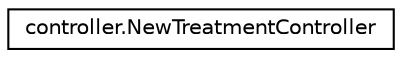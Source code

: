 digraph "Graphical Class Hierarchy"
{
 // LATEX_PDF_SIZE
  edge [fontname="Helvetica",fontsize="10",labelfontname="Helvetica",labelfontsize="10"];
  node [fontname="Helvetica",fontsize="10",shape=record];
  rankdir="LR";
  Node0 [label="controller.NewTreatmentController",height=0.2,width=0.4,color="black", fillcolor="white", style="filled",URL="$da/d90/classcontroller_1_1NewTreatmentController.html",tooltip="The NewTreatmentController contains the entire logic of the new treatment view."];
}
